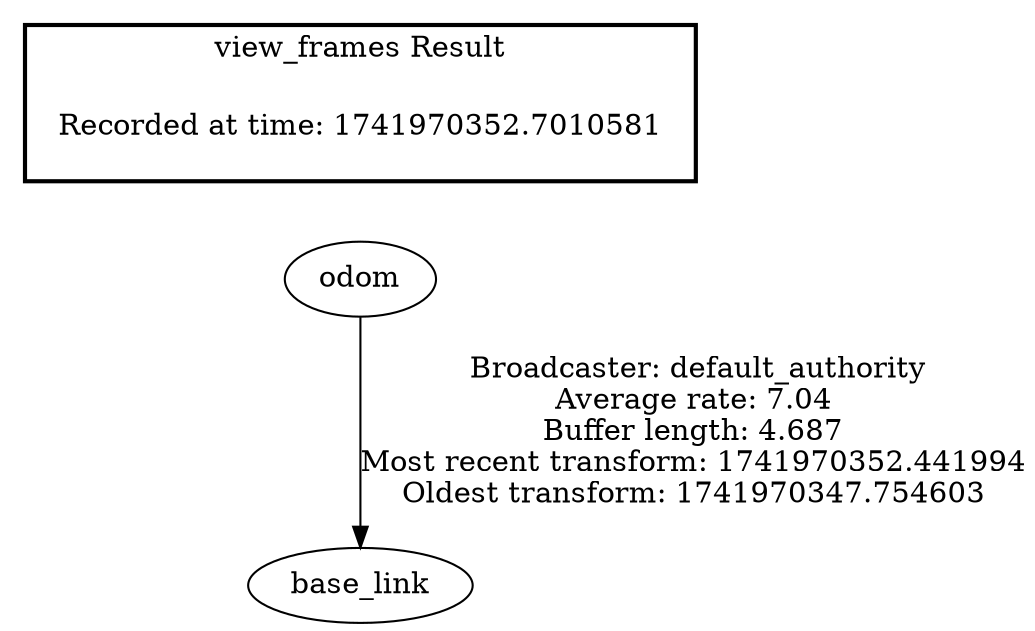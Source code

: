 digraph G {
"odom" -> "base_link"[label=" Broadcaster: default_authority\nAverage rate: 7.04\nBuffer length: 4.687\nMost recent transform: 1741970352.441994\nOldest transform: 1741970347.754603\n"];
edge [style=invis];
 subgraph cluster_legend { style=bold; color=black; label ="view_frames Result";
"Recorded at time: 1741970352.7010581"[ shape=plaintext ] ;
}->"odom";
}